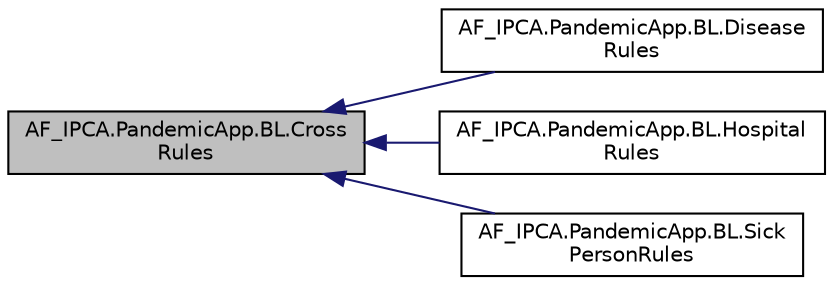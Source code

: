 digraph "AF_IPCA.PandemicApp.BL.CrossRules"
{
 // LATEX_PDF_SIZE
  edge [fontname="Helvetica",fontsize="10",labelfontname="Helvetica",labelfontsize="10"];
  node [fontname="Helvetica",fontsize="10",shape=record];
  rankdir="LR";
  Node1 [label="AF_IPCA.PandemicApp.BL.Cross\lRules",height=0.2,width=0.4,color="black", fillcolor="grey75", style="filled", fontcolor="black",tooltip="this class stores the rules that are common to the classes at this level"];
  Node1 -> Node2 [dir="back",color="midnightblue",fontsize="10",style="solid",fontname="Helvetica"];
  Node2 [label="AF_IPCA.PandemicApp.BL.Disease\lRules",height=0.2,width=0.4,color="black", fillcolor="white", style="filled",URL="$da/da5/class_a_f___i_p_c_a_1_1_pandemic_app_1_1_b_l_1_1_disease_rules.html",tooltip="This class mediates the logic on the process realated to diseases"];
  Node1 -> Node3 [dir="back",color="midnightblue",fontsize="10",style="solid",fontname="Helvetica"];
  Node3 [label="AF_IPCA.PandemicApp.BL.Hospital\lRules",height=0.2,width=0.4,color="black", fillcolor="white", style="filled",URL="$df/d72/class_a_f___i_p_c_a_1_1_pandemic_app_1_1_b_l_1_1_hospital_rules.html",tooltip="This class handles the logic and rules in the hospitals portfolio"];
  Node1 -> Node4 [dir="back",color="midnightblue",fontsize="10",style="solid",fontname="Helvetica"];
  Node4 [label="AF_IPCA.PandemicApp.BL.Sick\lPersonRules",height=0.2,width=0.4,color="black", fillcolor="white", style="filled",URL="$d4/d30/class_a_f___i_p_c_a_1_1_pandemic_app_1_1_b_l_1_1_sick_person_rules.html",tooltip="This class handles the comunication between frontend and data"];
}
